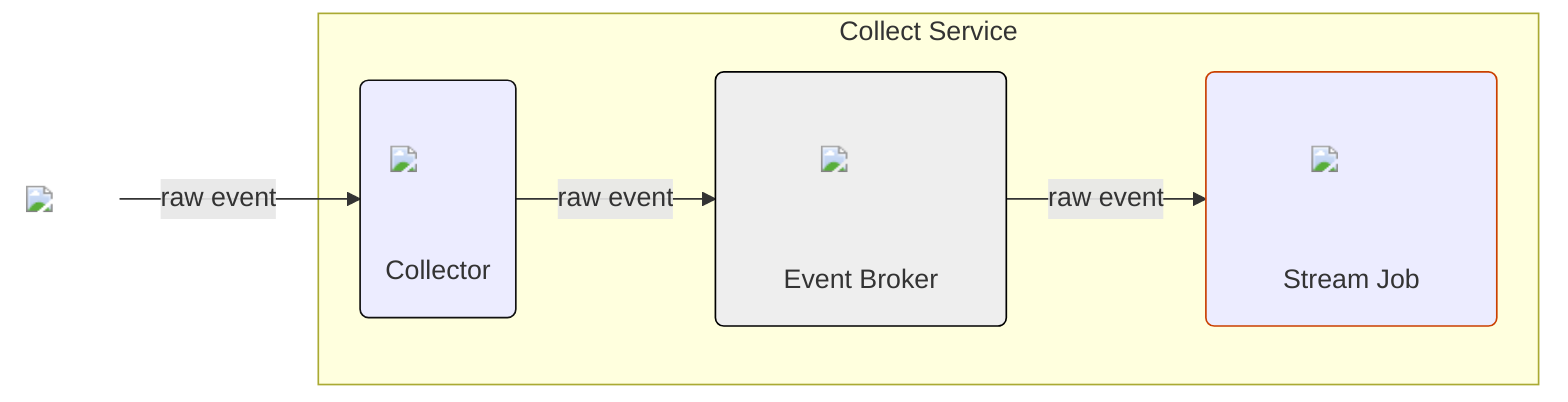 %% docs/resources/kliq-diagram.png

graph LR
%% Components
    client((
        <div style="width:48px;height:auto;">
            <img src="https://raw.githubusercontent.com/gist/csgn/bf32c290e6a395de55268f75f0e5af2f/raw/f4477914c6a4027c1ee4a047cf80a56829931b1b/user.svg"/>
        </div>
    ))

    kliq_collect(
        <div style="width:48px;height:auto;margin:0 3px;">
            <img src="https://raw.githubusercontent.com/gist/csgn/bf32c290e6a395de55268f75f0e5af2f/raw/7e32bac6bfbbc40b314eff31adab396f3854b1c1/golang.svg"/>
        </div>
        Collector
    )

    kliq_kafka(
        <div style="width:48px;height:auto;margin:5px 48px;">
            <img src="https://raw.githubusercontent.com/gist/csgn/bf32c290e6a395de55268f75f0e5af2f/raw/7e32bac6bfbbc40b314eff31adab396f3854b1c1/apache-kafka.svg"/>
        </div>
        Event Broker
    )

    kliq_stream(
        <div style="width:48px;height:auto;margin:5px 48px;">
            <img src="https://raw.githubusercontent.com/gist/csgn/bf32c290e6a395de55268f75f0e5af2f/raw/7e32bac6bfbbc40b314eff31adab396f3854b1c1/apache-spark.svg"/>
        </div>
        Stream Job
    )

    %% Styles
        style client                    stroke:#ffffff,fill:#ffffff
        style kliq_collect              stroke:#111111
        style kliq_kafka                stroke:#000000,fill:#eeeeee
        style kliq_stream               stroke:#ca4000
    %% %
%% %

%% Subgraphs
    subgraph Collect Service
        kliq_collect
        kliq_kafka
        kliq_stream
    end

    %% Styles
    %% %
%% %

%% Relations
    client       --raw event--> kliq_collect
    kliq_collect --raw event--> kliq_kafka --raw event--> kliq_stream
%% %